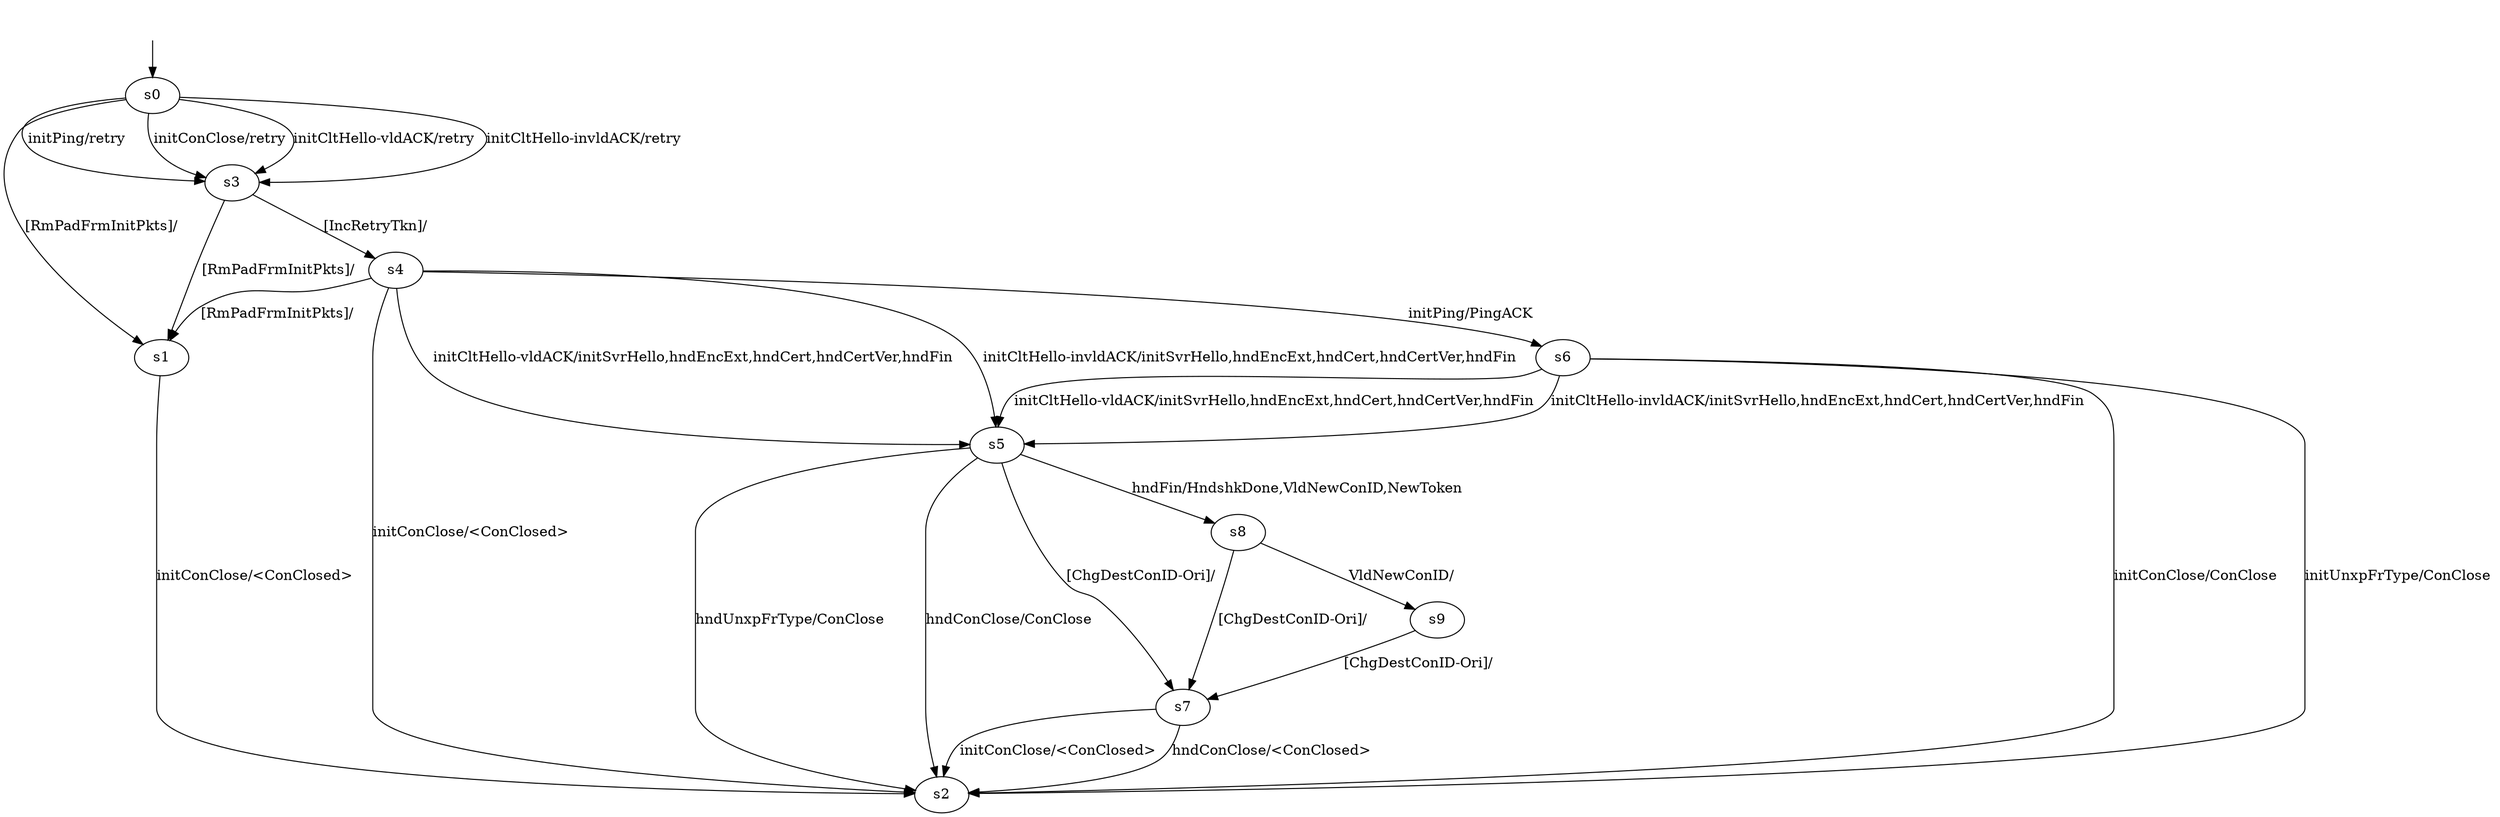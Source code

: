 digraph "../results/neqoModels/neqo-BWR-CS-0/learnedModel" {
s0 [label=s0];
s1 [label=s1];
s2 [label=s2];
s3 [label=s3];
s4 [label=s4];
s5 [label=s5];
s6 [label=s6];
s7 [label=s7];
s8 [label=s8];
s9 [label=s9];
s0 -> s3  [label="initPing/retry "];
s0 -> s3  [label="initConClose/retry "];
s0 -> s3  [label="initCltHello-vldACK/retry "];
s0 -> s3  [label="initCltHello-invldACK/retry "];
s0 -> s1  [label="[RmPadFrmInitPkts]/ "];
s1 -> s2  [label="initConClose/<ConClosed> "];
s3 -> s4  [label="[IncRetryTkn]/ "];
s3 -> s1  [label="[RmPadFrmInitPkts]/ "];
s4 -> s6  [label="initPing/PingACK "];
s4 -> s2  [label="initConClose/<ConClosed> "];
s4 -> s5  [label="initCltHello-vldACK/initSvrHello,hndEncExt,hndCert,hndCertVer,hndFin "];
s4 -> s5  [label="initCltHello-invldACK/initSvrHello,hndEncExt,hndCert,hndCertVer,hndFin "];
s4 -> s1  [label="[RmPadFrmInitPkts]/ "];
s5 -> s8  [label="hndFin/HndshkDone,VldNewConID,NewToken "];
s5 -> s2  [label="hndUnxpFrType/ConClose "];
s5 -> s2  [label="hndConClose/ConClose "];
s5 -> s7  [label="[ChgDestConID-Ori]/ "];
s6 -> s2  [label="initConClose/ConClose "];
s6 -> s5  [label="initCltHello-vldACK/initSvrHello,hndEncExt,hndCert,hndCertVer,hndFin "];
s6 -> s5  [label="initCltHello-invldACK/initSvrHello,hndEncExt,hndCert,hndCertVer,hndFin "];
s6 -> s2  [label="initUnxpFrType/ConClose "];
s7 -> s2  [label="initConClose/<ConClosed> "];
s7 -> s2  [label="hndConClose/<ConClosed> "];
s8 -> s9  [label="VldNewConID/ "];
s8 -> s7  [label="[ChgDestConID-Ori]/ "];
s9 -> s7  [label="[ChgDestConID-Ori]/ "];
__start0 [label="", shape=none];
__start0 -> s0  [label=""];
}
